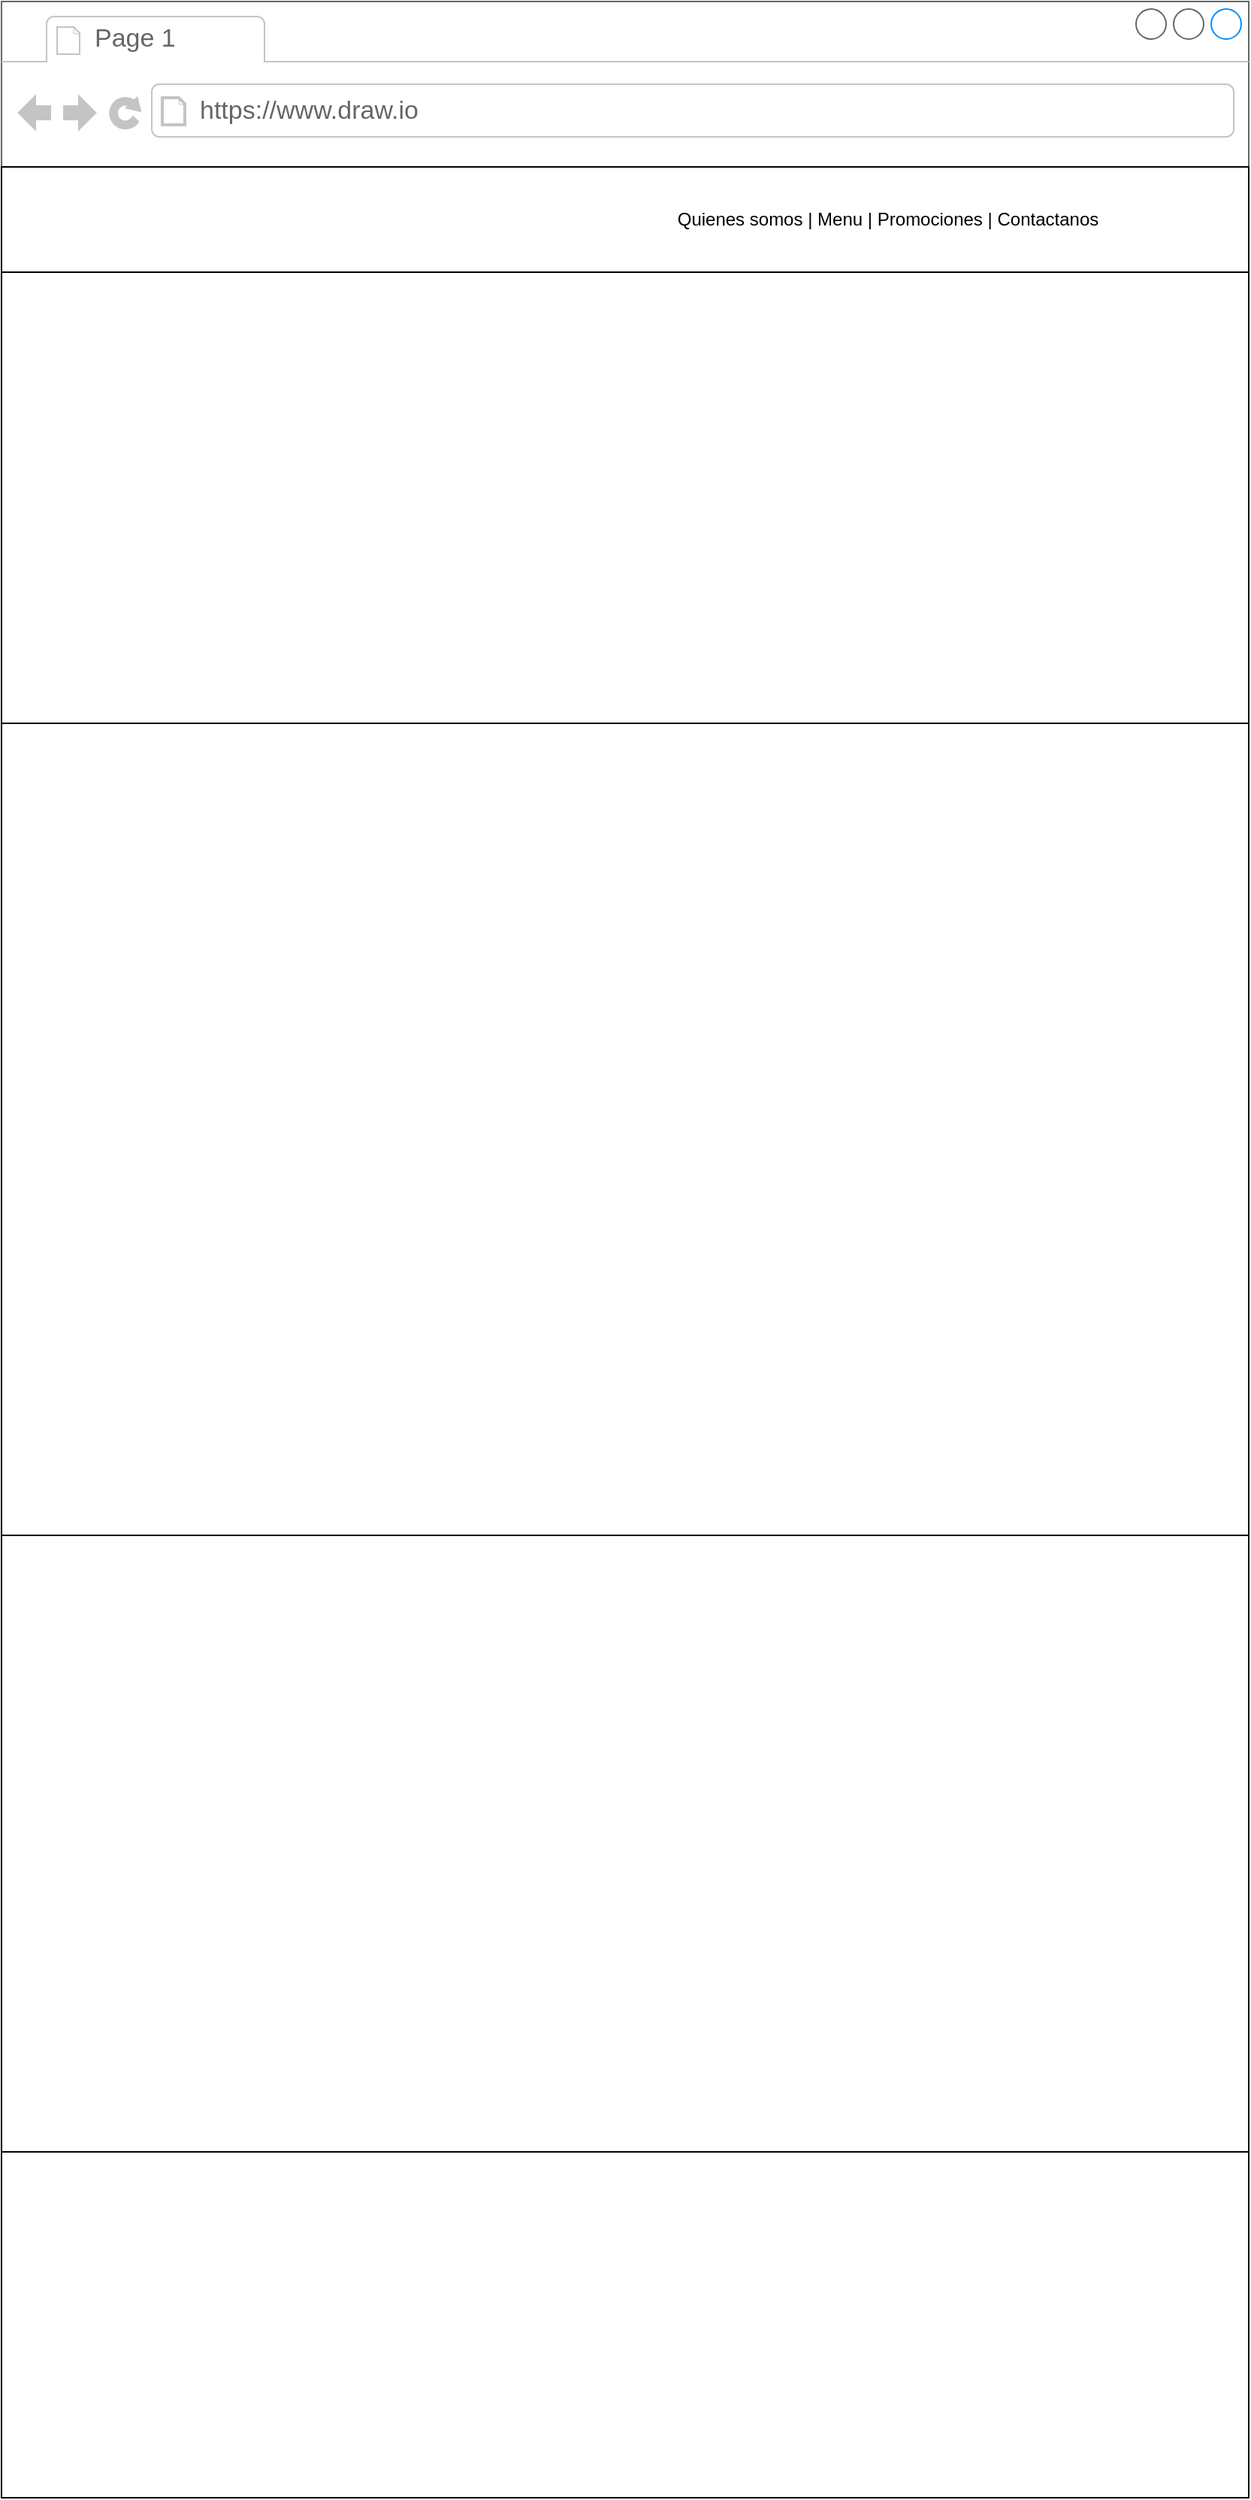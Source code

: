 <mxfile version="20.4.0" type="github">
  <diagram id="iozCpOeoIUDMA2ahLQC3" name="Página-1">
    <mxGraphModel dx="868" dy="2820" grid="1" gridSize="10" guides="1" tooltips="1" connect="1" arrows="1" fold="1" page="1" pageScale="1" pageWidth="827" pageHeight="1169" math="0" shadow="0">
      <root>
        <mxCell id="0" />
        <mxCell id="1" parent="0" />
        <mxCell id="i4qy9xgRaI-yhxObh9sB-1" value="" style="strokeWidth=1;shadow=0;dashed=0;align=center;html=1;shape=mxgraph.mockup.containers.browserWindow;rSize=0;strokeColor=#666666;strokeColor2=#008cff;strokeColor3=#c4c4c4;mainText=,;recursiveResize=0;" parent="1" vertex="1">
          <mxGeometry y="-1170" width="830" height="1660" as="geometry" />
        </mxCell>
        <mxCell id="i4qy9xgRaI-yhxObh9sB-2" value="Page 1" style="strokeWidth=1;shadow=0;dashed=0;align=center;html=1;shape=mxgraph.mockup.containers.anchor;fontSize=17;fontColor=#666666;align=left;" parent="i4qy9xgRaI-yhxObh9sB-1" vertex="1">
          <mxGeometry x="60" y="12" width="110" height="26" as="geometry" />
        </mxCell>
        <mxCell id="i4qy9xgRaI-yhxObh9sB-3" value="https://www.draw.io" style="strokeWidth=1;shadow=0;dashed=0;align=center;html=1;shape=mxgraph.mockup.containers.anchor;rSize=0;fontSize=17;fontColor=#666666;align=left;" parent="i4qy9xgRaI-yhxObh9sB-1" vertex="1">
          <mxGeometry x="130" y="60" width="250" height="26" as="geometry" />
        </mxCell>
        <mxCell id="i4qy9xgRaI-yhxObh9sB-4" value="" style="rounded=0;whiteSpace=wrap;html=1;" parent="1" vertex="1">
          <mxGeometry y="-1060" width="830" height="370" as="geometry" />
        </mxCell>
        <mxCell id="i4qy9xgRaI-yhxObh9sB-5" value="" style="rounded=0;whiteSpace=wrap;html=1;" parent="1" vertex="1">
          <mxGeometry y="-1060" width="830" height="70" as="geometry" />
        </mxCell>
        <mxCell id="i4qy9xgRaI-yhxObh9sB-6" value="" style="rounded=0;whiteSpace=wrap;html=1;" parent="1" vertex="1">
          <mxGeometry y="-690" width="830" height="540" as="geometry" />
        </mxCell>
        <mxCell id="i4qy9xgRaI-yhxObh9sB-7" value="" style="rounded=0;whiteSpace=wrap;html=1;" parent="1" vertex="1">
          <mxGeometry y="-150" width="830" height="410" as="geometry" />
        </mxCell>
        <mxCell id="i4qy9xgRaI-yhxObh9sB-8" value="" style="rounded=0;whiteSpace=wrap;html=1;" parent="1" vertex="1">
          <mxGeometry y="260" width="830" height="230" as="geometry" />
        </mxCell>
        <mxCell id="JqnrLD8F9skvT9p6lp87-1" value="Quienes somos&lt;span style=&quot;white-space: pre;&quot;&gt;	&lt;/span&gt;|&lt;span style=&quot;white-space: pre;&quot;&gt;	&lt;/span&gt;Menu&lt;span style=&quot;white-space: pre;&quot;&gt;	&lt;/span&gt;|&lt;span style=&quot;white-space: pre;&quot;&gt;	&lt;/span&gt;Promociones&lt;span style=&quot;white-space: pre;&quot;&gt;	&lt;/span&gt;|&lt;span style=&quot;white-space: pre;&quot;&gt;	&lt;/span&gt;Contactanos" style="text;html=1;strokeColor=none;fillColor=none;align=center;verticalAlign=middle;whiteSpace=wrap;rounded=0;" vertex="1" parent="1">
          <mxGeometry x="390" y="-1040" width="400" height="30" as="geometry" />
        </mxCell>
      </root>
    </mxGraphModel>
  </diagram>
</mxfile>

